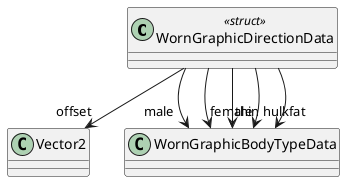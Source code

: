 @startuml
class WornGraphicDirectionData <<struct>> {
}
WornGraphicDirectionData --> "offset" Vector2
WornGraphicDirectionData --> "male" WornGraphicBodyTypeData
WornGraphicDirectionData --> "female" WornGraphicBodyTypeData
WornGraphicDirectionData --> "thin" WornGraphicBodyTypeData
WornGraphicDirectionData --> "hulk" WornGraphicBodyTypeData
WornGraphicDirectionData --> "fat" WornGraphicBodyTypeData
@enduml
